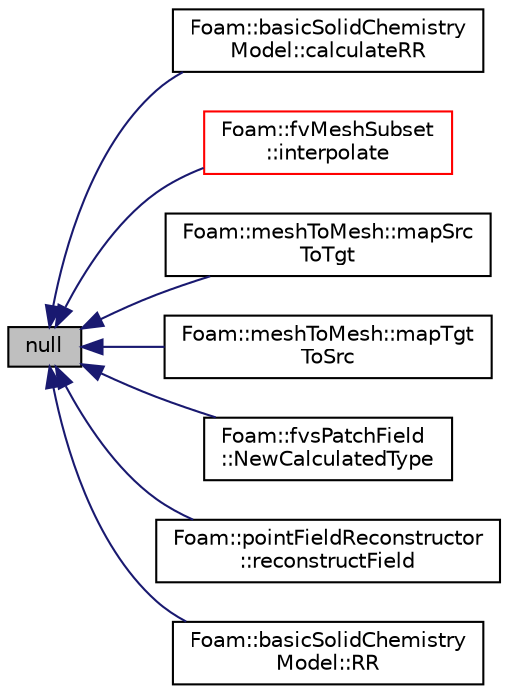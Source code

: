 digraph "null"
{
  bgcolor="transparent";
  edge [fontname="Helvetica",fontsize="10",labelfontname="Helvetica",labelfontsize="10"];
  node [fontname="Helvetica",fontsize="10",shape=record];
  rankdir="LR";
  Node1 [label="null",height=0.2,width=0.4,color="black", fillcolor="grey75", style="filled", fontcolor="black"];
  Node1 -> Node2 [dir="back",color="midnightblue",fontsize="10",style="solid",fontname="Helvetica"];
  Node2 [label="Foam::basicSolidChemistry\lModel::calculateRR",height=0.2,width=0.4,color="black",URL="$a00114.html#abe9583fd6095fa9f93083df9255f979d",tooltip="Returns the reaction rate of the speciei in reactionI. "];
  Node1 -> Node3 [dir="back",color="midnightblue",fontsize="10",style="solid",fontname="Helvetica"];
  Node3 [label="Foam::fvMeshSubset\l::interpolate",height=0.2,width=0.4,color="red",URL="$a00873.html#ab2b56c3ad77bae1b74dcfcb148e29073",tooltip="Map volume field. "];
  Node1 -> Node4 [dir="back",color="midnightblue",fontsize="10",style="solid",fontname="Helvetica"];
  Node4 [label="Foam::meshToMesh::mapSrc\lToTgt",height=0.2,width=0.4,color="black",URL="$a01465.html#a12ac7f5f127c3c9855cfd8f4033a4c2c"];
  Node1 -> Node5 [dir="back",color="midnightblue",fontsize="10",style="solid",fontname="Helvetica"];
  Node5 [label="Foam::meshToMesh::mapTgt\lToSrc",height=0.2,width=0.4,color="black",URL="$a01465.html#ab83fc6a7416a41c94a64e8966e2cfa81"];
  Node1 -> Node6 [dir="back",color="midnightblue",fontsize="10",style="solid",fontname="Helvetica"];
  Node6 [label="Foam::fvsPatchField\l::NewCalculatedType",height=0.2,width=0.4,color="black",URL="$a00885.html#a19f707e7c4c36de78df2a38f4e12a1ae",tooltip="Return a pointer to a new calculatedFvsPatchField created on. "];
  Node1 -> Node7 [dir="back",color="midnightblue",fontsize="10",style="solid",fontname="Helvetica"];
  Node7 [label="Foam::pointFieldReconstructor\l::reconstructField",height=0.2,width=0.4,color="black",URL="$a01869.html#a3e2b40e9c2972d2d28385935a616502b"];
  Node1 -> Node8 [dir="back",color="midnightblue",fontsize="10",style="solid",fontname="Helvetica"];
  Node8 [label="Foam::basicSolidChemistry\lModel::RR",height=0.2,width=0.4,color="black",URL="$a00114.html#a8fda9202a129a0f3e39a2d2b92446afa",tooltip="Return non-const access to the total source terms. "];
}
